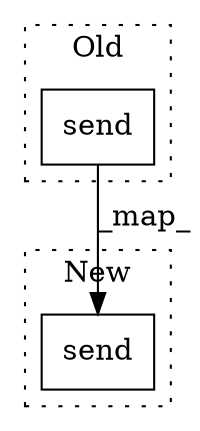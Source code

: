 digraph G {
subgraph cluster0 {
1 [label="send" a="32" s="1494,1508" l="5,1" shape="box"];
label = "Old";
style="dotted";
}
subgraph cluster1 {
2 [label="send" a="32" s="1538,1552" l="5,1" shape="box"];
label = "New";
style="dotted";
}
1 -> 2 [label="_map_"];
}